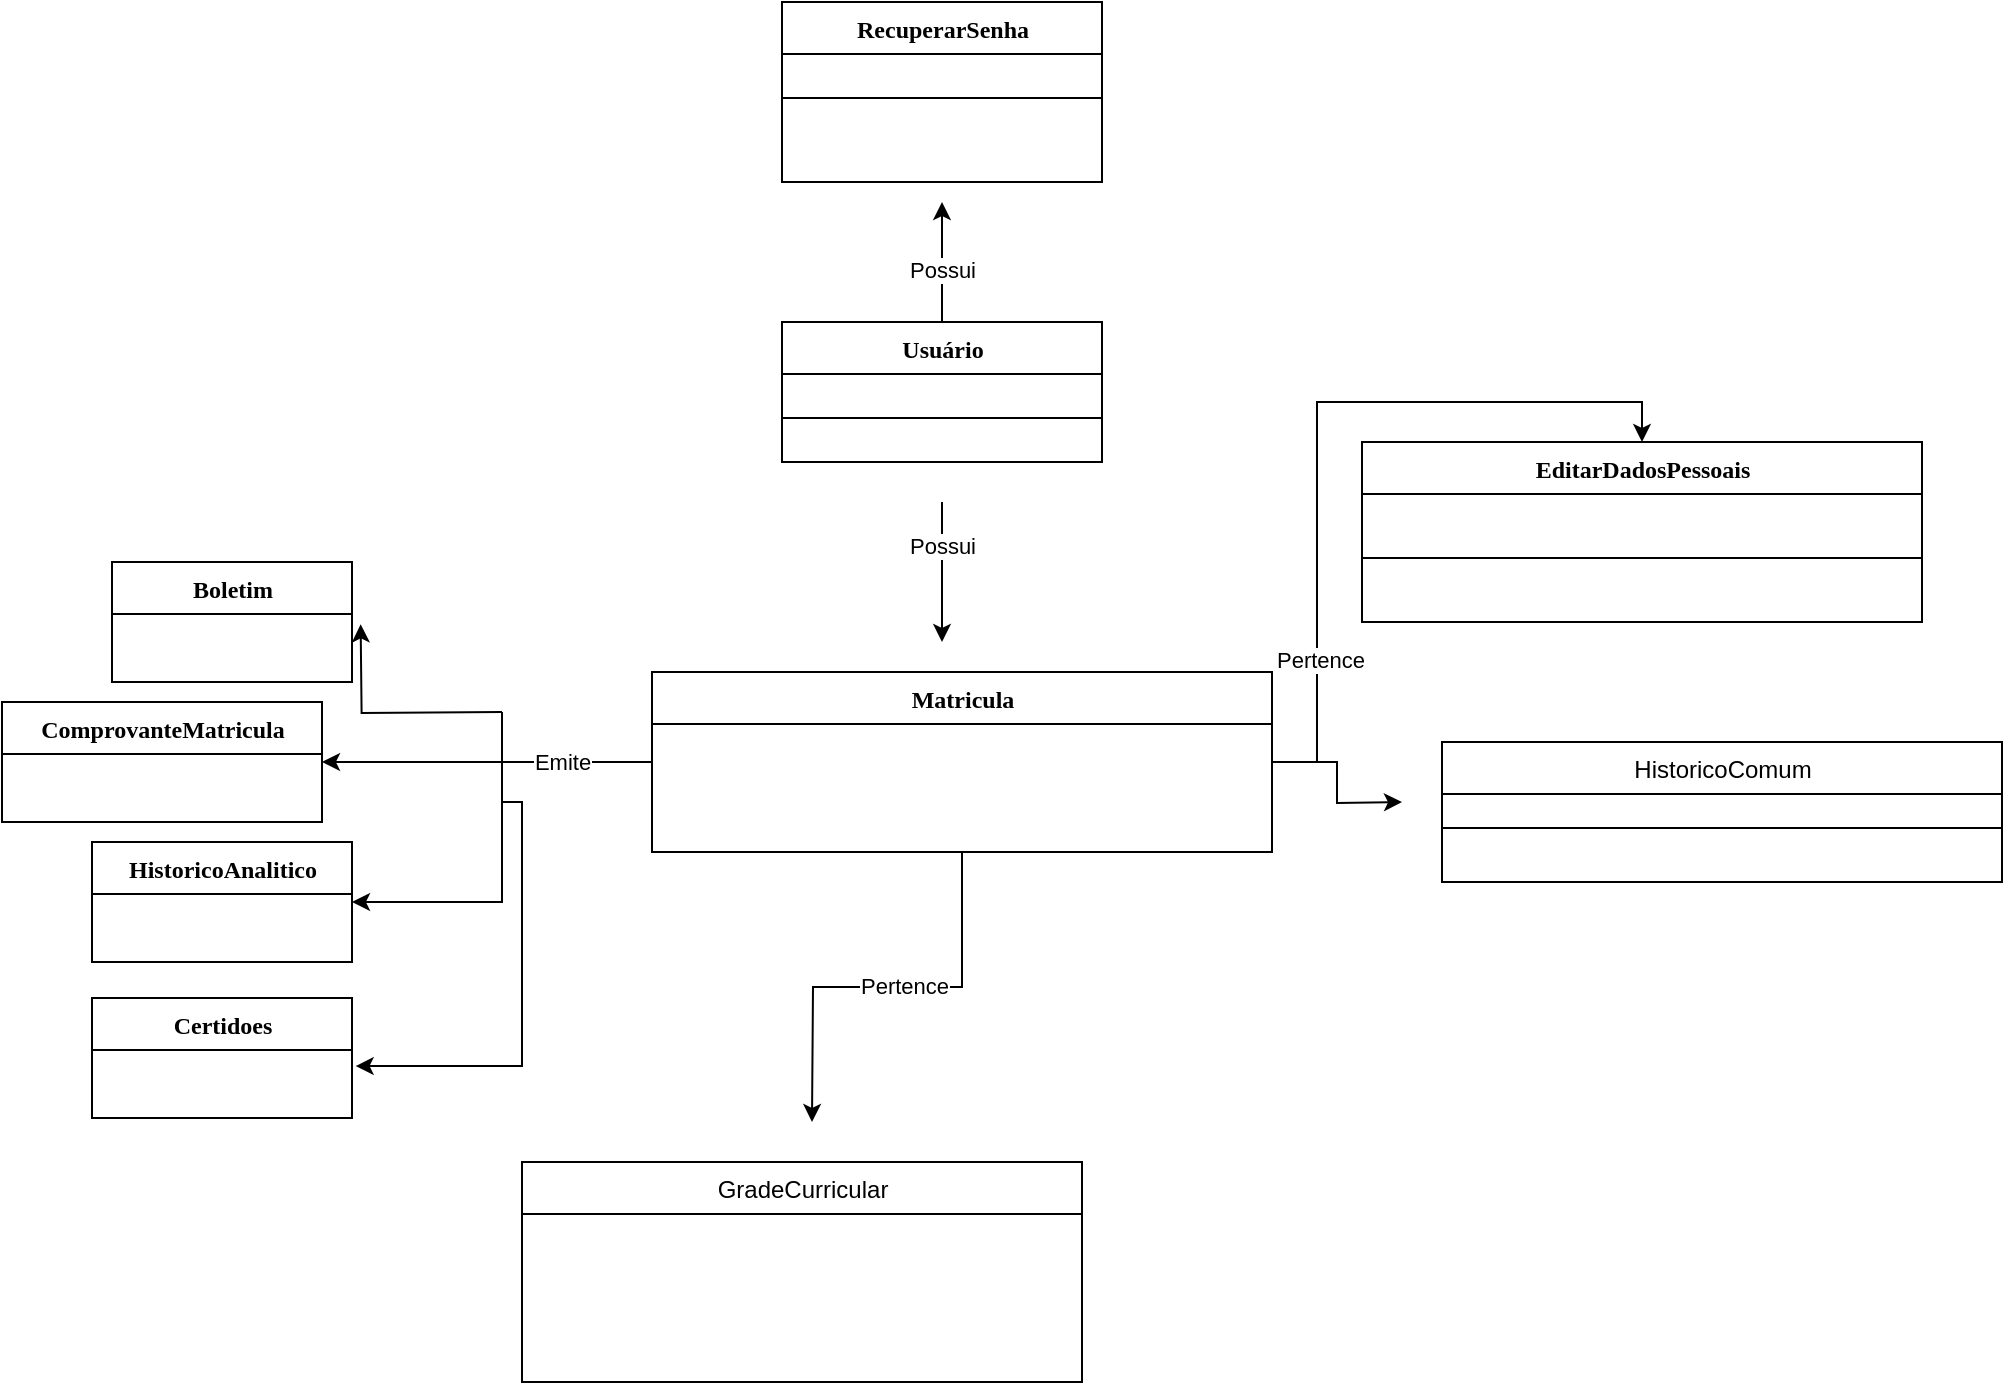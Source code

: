 <mxfile version="14.6.11" type="github">
  <diagram name="Page-1" id="6133507b-19e7-1e82-6fc7-422aa6c4b21f">
    <mxGraphModel dx="3131" dy="1053" grid="1" gridSize="10" guides="1" tooltips="1" connect="1" arrows="1" fold="1" page="1" pageScale="1" pageWidth="1100" pageHeight="850" background="#ffffff" math="0" shadow="0">
      <root>
        <mxCell id="0" />
        <mxCell id="1" parent="0" />
        <mxCell id="D6xUaCiIMiim2ePD2Env-110" style="edgeStyle=orthogonalEdgeStyle;rounded=0;orthogonalLoop=1;jettySize=auto;html=1;" edge="1" parent="1">
          <mxGeometry relative="1" as="geometry">
            <mxPoint x="320" y="360" as="targetPoint" />
            <mxPoint x="320" y="290" as="sourcePoint" />
            <Array as="points">
              <mxPoint x="320" y="290" />
              <mxPoint x="320" y="290" />
            </Array>
          </mxGeometry>
        </mxCell>
        <mxCell id="D6xUaCiIMiim2ePD2Env-112" value="Possui" style="edgeLabel;html=1;align=center;verticalAlign=middle;resizable=0;points=[];" vertex="1" connectable="0" parent="D6xUaCiIMiim2ePD2Env-110">
          <mxGeometry x="-0.365" relative="1" as="geometry">
            <mxPoint as="offset" />
          </mxGeometry>
        </mxCell>
        <mxCell id="D6xUaCiIMiim2ePD2Env-114" style="edgeStyle=orthogonalEdgeStyle;rounded=0;orthogonalLoop=1;jettySize=auto;html=1;" edge="1" parent="1" source="78961159f06e98e8-17">
          <mxGeometry relative="1" as="geometry">
            <mxPoint x="320" y="140" as="targetPoint" />
          </mxGeometry>
        </mxCell>
        <mxCell id="D6xUaCiIMiim2ePD2Env-115" value="Possui" style="edgeLabel;html=1;align=center;verticalAlign=middle;resizable=0;points=[];" vertex="1" connectable="0" parent="D6xUaCiIMiim2ePD2Env-114">
          <mxGeometry x="-0.14" relative="1" as="geometry">
            <mxPoint as="offset" />
          </mxGeometry>
        </mxCell>
        <mxCell id="78961159f06e98e8-17" value="Usuário" style="swimlane;html=1;fontStyle=1;align=center;verticalAlign=top;childLayout=stackLayout;horizontal=1;startSize=26;horizontalStack=0;resizeParent=1;resizeLast=0;collapsible=1;marginBottom=0;swimlaneFillColor=#ffffff;rounded=0;shadow=0;comic=0;labelBackgroundColor=none;strokeWidth=1;fillColor=none;fontFamily=Verdana;fontSize=12" parent="1" vertex="1">
          <mxGeometry x="240" y="200" width="160" height="70" as="geometry">
            <mxRectangle x="35" y="132" width="80" height="26" as="alternateBounds" />
          </mxGeometry>
        </mxCell>
        <mxCell id="78961159f06e98e8-19" value="" style="line;html=1;strokeWidth=1;fillColor=none;align=left;verticalAlign=middle;spacingTop=-1;spacingLeft=3;spacingRight=3;rotatable=0;labelPosition=right;points=[];portConstraint=eastwest;" parent="78961159f06e98e8-17" vertex="1">
          <mxGeometry y="26" width="160" height="44" as="geometry" />
        </mxCell>
        <mxCell id="D6xUaCiIMiim2ePD2Env-3" value="RecuperarSenha" style="swimlane;html=1;fontStyle=1;align=center;verticalAlign=top;childLayout=stackLayout;horizontal=1;startSize=26;horizontalStack=0;resizeParent=1;resizeLast=0;collapsible=1;marginBottom=0;swimlaneFillColor=#ffffff;rounded=0;shadow=0;comic=0;labelBackgroundColor=none;strokeWidth=1;fillColor=none;fontFamily=Verdana;fontSize=12" vertex="1" parent="1">
          <mxGeometry x="240" y="40" width="160" height="90" as="geometry" />
        </mxCell>
        <mxCell id="D6xUaCiIMiim2ePD2Env-6" value="" style="line;html=1;strokeWidth=1;fillColor=none;align=left;verticalAlign=middle;spacingTop=-1;spacingLeft=3;spacingRight=3;rotatable=0;labelPosition=right;points=[];portConstraint=eastwest;" vertex="1" parent="D6xUaCiIMiim2ePD2Env-3">
          <mxGeometry y="26" width="160" height="44" as="geometry" />
        </mxCell>
        <mxCell id="D6xUaCiIMiim2ePD2Env-53" style="edgeStyle=orthogonalEdgeStyle;rounded=0;orthogonalLoop=1;jettySize=auto;html=1;" edge="1" parent="1" source="D6xUaCiIMiim2ePD2Env-15">
          <mxGeometry relative="1" as="geometry">
            <mxPoint x="255" y="600" as="targetPoint" />
          </mxGeometry>
        </mxCell>
        <mxCell id="D6xUaCiIMiim2ePD2Env-120" value="Pertence" style="edgeLabel;html=1;align=center;verticalAlign=middle;resizable=0;points=[];" vertex="1" connectable="0" parent="D6xUaCiIMiim2ePD2Env-53">
          <mxGeometry x="-0.077" y="-1" relative="1" as="geometry">
            <mxPoint as="offset" />
          </mxGeometry>
        </mxCell>
        <mxCell id="D6xUaCiIMiim2ePD2Env-107" style="edgeStyle=orthogonalEdgeStyle;rounded=0;orthogonalLoop=1;jettySize=auto;html=1;entryX=1;entryY=0.5;entryDx=0;entryDy=0;" edge="1" parent="1" source="D6xUaCiIMiim2ePD2Env-15" target="D6xUaCiIMiim2ePD2Env-86">
          <mxGeometry relative="1" as="geometry" />
        </mxCell>
        <mxCell id="D6xUaCiIMiim2ePD2Env-108" style="edgeStyle=orthogonalEdgeStyle;rounded=0;orthogonalLoop=1;jettySize=auto;html=1;entryX=1;entryY=0.5;entryDx=0;entryDy=0;" edge="1" parent="1" source="D6xUaCiIMiim2ePD2Env-15" target="D6xUaCiIMiim2ePD2Env-84">
          <mxGeometry relative="1" as="geometry" />
        </mxCell>
        <mxCell id="D6xUaCiIMiim2ePD2Env-109" value="Emite" style="edgeLabel;html=1;align=center;verticalAlign=middle;resizable=0;points=[];" vertex="1" connectable="0" parent="D6xUaCiIMiim2ePD2Env-108">
          <mxGeometry x="-0.324" relative="1" as="geometry">
            <mxPoint x="11" as="offset" />
          </mxGeometry>
        </mxCell>
        <mxCell id="D6xUaCiIMiim2ePD2Env-117" style="edgeStyle=orthogonalEdgeStyle;rounded=0;orthogonalLoop=1;jettySize=auto;html=1;" edge="1" parent="1" source="D6xUaCiIMiim2ePD2Env-15">
          <mxGeometry relative="1" as="geometry">
            <mxPoint x="550" y="440" as="targetPoint" />
          </mxGeometry>
        </mxCell>
        <mxCell id="D6xUaCiIMiim2ePD2Env-118" style="edgeStyle=orthogonalEdgeStyle;rounded=0;orthogonalLoop=1;jettySize=auto;html=1;entryX=0.5;entryY=0;entryDx=0;entryDy=0;" edge="1" parent="1" source="D6xUaCiIMiim2ePD2Env-15" target="D6xUaCiIMiim2ePD2Env-28">
          <mxGeometry relative="1" as="geometry" />
        </mxCell>
        <mxCell id="D6xUaCiIMiim2ePD2Env-119" value="Pertence" style="edgeLabel;html=1;align=center;verticalAlign=middle;resizable=0;points=[];" vertex="1" connectable="0" parent="D6xUaCiIMiim2ePD2Env-118">
          <mxGeometry x="-0.617" y="-1" relative="1" as="geometry">
            <mxPoint as="offset" />
          </mxGeometry>
        </mxCell>
        <mxCell id="D6xUaCiIMiim2ePD2Env-15" value="Matricula" style="swimlane;html=1;fontStyle=1;align=center;verticalAlign=top;childLayout=stackLayout;horizontal=1;startSize=26;horizontalStack=0;resizeParent=1;resizeLast=0;collapsible=1;marginBottom=0;swimlaneFillColor=#ffffff;rounded=0;shadow=0;comic=0;labelBackgroundColor=none;strokeWidth=1;fillColor=none;fontFamily=Verdana;fontSize=12" vertex="1" parent="1">
          <mxGeometry x="175" y="375" width="310" height="90" as="geometry" />
        </mxCell>
        <mxCell id="D6xUaCiIMiim2ePD2Env-28" value="EditarDadosPessoais" style="swimlane;html=1;fontStyle=1;align=center;verticalAlign=top;childLayout=stackLayout;horizontal=1;startSize=26;horizontalStack=0;resizeParent=1;resizeLast=0;collapsible=1;marginBottom=0;swimlaneFillColor=#ffffff;rounded=0;shadow=0;comic=0;labelBackgroundColor=none;strokeWidth=1;fillColor=none;fontFamily=Verdana;fontSize=12" vertex="1" parent="1">
          <mxGeometry x="530" y="260" width="280" height="90" as="geometry" />
        </mxCell>
        <mxCell id="D6xUaCiIMiim2ePD2Env-30" value="" style="line;html=1;strokeWidth=1;fillColor=none;align=left;verticalAlign=middle;spacingTop=-1;spacingLeft=3;spacingRight=3;rotatable=0;labelPosition=right;points=[];portConstraint=eastwest;" vertex="1" parent="D6xUaCiIMiim2ePD2Env-28">
          <mxGeometry y="26" width="280" height="64" as="geometry" />
        </mxCell>
        <mxCell id="D6xUaCiIMiim2ePD2Env-54" value="&lt;span style=&quot;font-family: &amp;#34;helvetica&amp;#34; ; font-weight: 400 ; text-align: left&quot;&gt;HistoricoComum&lt;/span&gt;" style="swimlane;html=1;fontStyle=1;align=center;verticalAlign=top;childLayout=stackLayout;horizontal=1;startSize=26;horizontalStack=0;resizeParent=1;resizeLast=0;collapsible=1;marginBottom=0;swimlaneFillColor=#ffffff;rounded=0;shadow=0;comic=0;labelBackgroundColor=none;strokeWidth=1;fillColor=none;fontFamily=Verdana;fontSize=12" vertex="1" parent="1">
          <mxGeometry x="570" y="410" width="280" height="70" as="geometry" />
        </mxCell>
        <mxCell id="D6xUaCiIMiim2ePD2Env-66" value="" style="line;html=1;strokeWidth=1;fillColor=none;align=left;verticalAlign=middle;spacingTop=-1;spacingLeft=3;spacingRight=3;rotatable=0;labelPosition=right;points=[];portConstraint=eastwest;" vertex="1" parent="D6xUaCiIMiim2ePD2Env-54">
          <mxGeometry y="26" width="280" height="34" as="geometry" />
        </mxCell>
        <mxCell id="D6xUaCiIMiim2ePD2Env-80" value="Boletim" style="swimlane;html=1;fontStyle=1;align=center;verticalAlign=top;childLayout=stackLayout;horizontal=1;startSize=26;horizontalStack=0;resizeParent=1;resizeLast=0;collapsible=1;marginBottom=0;swimlaneFillColor=#ffffff;rounded=0;shadow=0;comic=0;labelBackgroundColor=none;strokeWidth=1;fillColor=none;fontFamily=Verdana;fontSize=12" vertex="1" parent="1">
          <mxGeometry x="-95" y="320" width="120" height="60" as="geometry" />
        </mxCell>
        <mxCell id="D6xUaCiIMiim2ePD2Env-84" value="ComprovanteMatricula" style="swimlane;html=1;fontStyle=1;align=center;verticalAlign=top;childLayout=stackLayout;horizontal=1;startSize=26;horizontalStack=0;resizeParent=1;resizeLast=0;collapsible=1;marginBottom=0;swimlaneFillColor=#ffffff;rounded=0;shadow=0;comic=0;labelBackgroundColor=none;strokeWidth=1;fillColor=none;fontFamily=Verdana;fontSize=12" vertex="1" parent="1">
          <mxGeometry x="-150" y="390" width="160" height="60" as="geometry" />
        </mxCell>
        <mxCell id="D6xUaCiIMiim2ePD2Env-86" value="HistoricoAnalitico" style="swimlane;html=1;fontStyle=1;align=center;verticalAlign=top;childLayout=stackLayout;horizontal=1;startSize=26;horizontalStack=0;resizeParent=1;resizeLast=0;collapsible=1;marginBottom=0;swimlaneFillColor=#ffffff;rounded=0;shadow=0;comic=0;labelBackgroundColor=none;strokeWidth=1;fillColor=none;fontFamily=Verdana;fontSize=12" vertex="1" parent="1">
          <mxGeometry x="-105" y="460" width="130" height="60" as="geometry" />
        </mxCell>
        <mxCell id="D6xUaCiIMiim2ePD2Env-88" value="Certidoes" style="swimlane;html=1;fontStyle=1;align=center;verticalAlign=top;childLayout=stackLayout;horizontal=1;startSize=26;horizontalStack=0;resizeParent=1;resizeLast=0;collapsible=1;marginBottom=0;swimlaneFillColor=#ffffff;rounded=0;shadow=0;comic=0;labelBackgroundColor=none;strokeWidth=1;fillColor=none;fontFamily=Verdana;fontSize=12" vertex="1" parent="1">
          <mxGeometry x="-105" y="538" width="130" height="60" as="geometry" />
        </mxCell>
        <mxCell id="D6xUaCiIMiim2ePD2Env-90" style="edgeStyle=orthogonalEdgeStyle;rounded=0;orthogonalLoop=1;jettySize=auto;html=1;entryX=1.036;entryY=0.199;entryDx=0;entryDy=0;entryPerimeter=0;" edge="1" parent="1">
          <mxGeometry relative="1" as="geometry">
            <mxPoint x="100.0" y="395" as="sourcePoint" />
            <mxPoint x="29.32" y="351.174" as="targetPoint" />
          </mxGeometry>
        </mxCell>
        <mxCell id="D6xUaCiIMiim2ePD2Env-93" style="edgeStyle=orthogonalEdgeStyle;rounded=0;orthogonalLoop=1;jettySize=auto;html=1;entryX=1.014;entryY=0.308;entryDx=0;entryDy=0;entryPerimeter=0;" edge="1" parent="1">
          <mxGeometry relative="1" as="geometry">
            <mxPoint x="100.0" y="395" as="sourcePoint" />
            <mxPoint x="26.82" y="572.008" as="targetPoint" />
            <Array as="points">
              <mxPoint x="100" y="440" />
              <mxPoint x="110" y="440" />
              <mxPoint x="110" y="572" />
            </Array>
          </mxGeometry>
        </mxCell>
        <mxCell id="D6xUaCiIMiim2ePD2Env-94" value="&lt;span style=&quot;font-family: &amp;#34;helvetica&amp;#34; ; font-weight: 400 ; text-align: left&quot;&gt;GradeCurricular&lt;/span&gt;" style="swimlane;html=1;fontStyle=1;align=center;verticalAlign=top;childLayout=stackLayout;horizontal=1;startSize=26;horizontalStack=0;resizeParent=1;resizeLast=0;collapsible=1;marginBottom=0;swimlaneFillColor=#ffffff;rounded=0;shadow=0;comic=0;labelBackgroundColor=none;strokeWidth=1;fillColor=none;fontFamily=Verdana;fontSize=12" vertex="1" parent="1">
          <mxGeometry x="110" y="620" width="280" height="110" as="geometry" />
        </mxCell>
      </root>
    </mxGraphModel>
  </diagram>
</mxfile>
